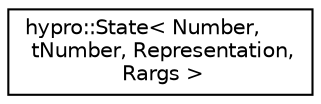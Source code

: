 digraph "Graphical Class Hierarchy"
{
  edge [fontname="Helvetica",fontsize="10",labelfontname="Helvetica",labelfontsize="10"];
  node [fontname="Helvetica",fontsize="10",shape=record];
  rankdir="LR";
  Node1 [label="hypro::State\< Number,\l tNumber, Representation,\l Rargs \>",height=0.2,width=0.4,color="black", fillcolor="white", style="filled",URL="$classhypro_1_1State.html",tooltip="Class for state. "];
}
